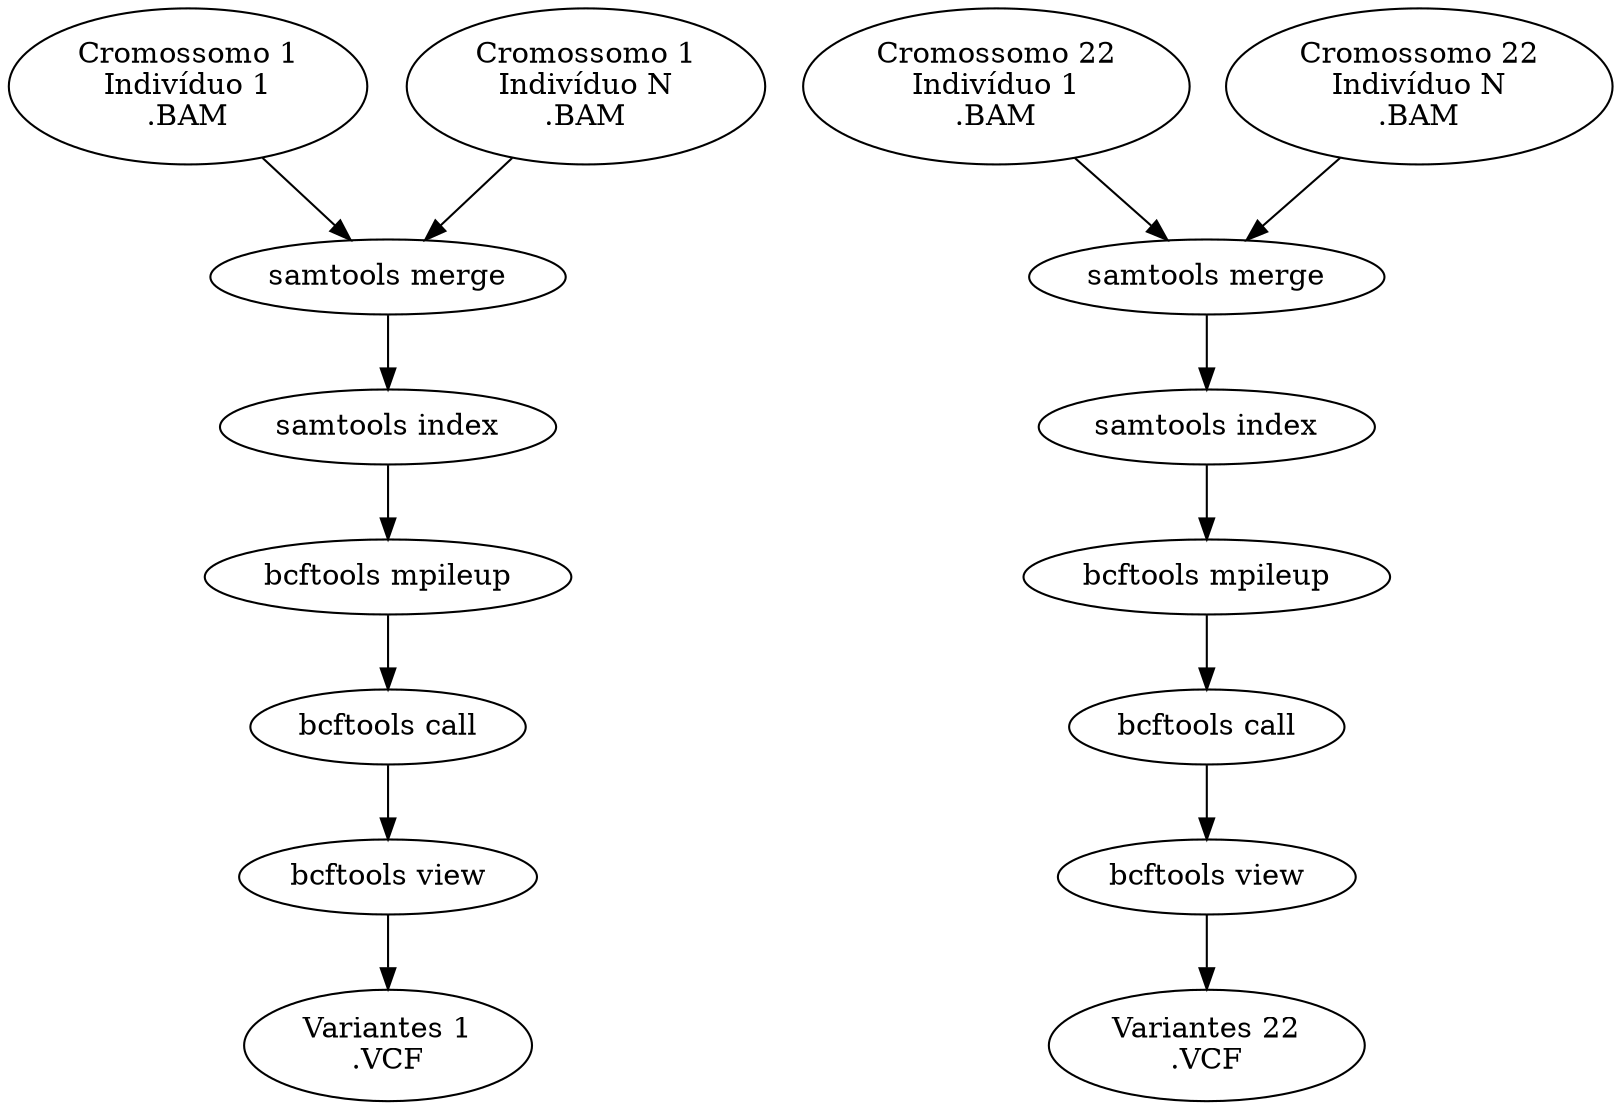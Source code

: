 digraph G {
  merge1 [ label = "samtools merge" ]
  merge22 [ label = "samtools merge" ]

  index1 [ label = "samtools index" ]
  mpileup1 [ label = "bcftools mpileup" ]
  call1 [ label = "bcftools call" ]
  view1 [ label = "bcftools view" ]

  index22 [ label = "samtools index" ]
  mpileup22 [ label = "bcftools mpileup" ]
  call22 [ label = "bcftools call" ]
  view22 [ label = "bcftools view" ]

  CHR1_1 [ label="Cromossomo 1\nIndivíduo 1\n.BAM" ]
  CHR22_1 [ label="Cromossomo 22\nIndivíduo 1\n.BAM" ]

  CHR1_N [ label="Cromossomo 1\nIndivíduo N\n.BAM" ]
  CHR22_N [ label="Cromossomo 22\nIndivíduo N\n.BAM" ]

  VCF1 [ label="Variantes 1\n.VCF" ]
  VCF22 [ label="Variantes 22\n.VCF" ]

  CHR1_1 -> merge1
  CHR1_N -> merge1

  CHR22_1 -> merge22
  CHR22_N -> merge22

  merge1 -> index1
  merge22 -> index22

  index1 -> mpileup1
  index22 -> mpileup22

  mpileup1 -> call1
  mpileup22 -> call22

  call1 -> view1
  call22 -> view22

  view1 -> VCF1
  view22 -> VCF22
}
